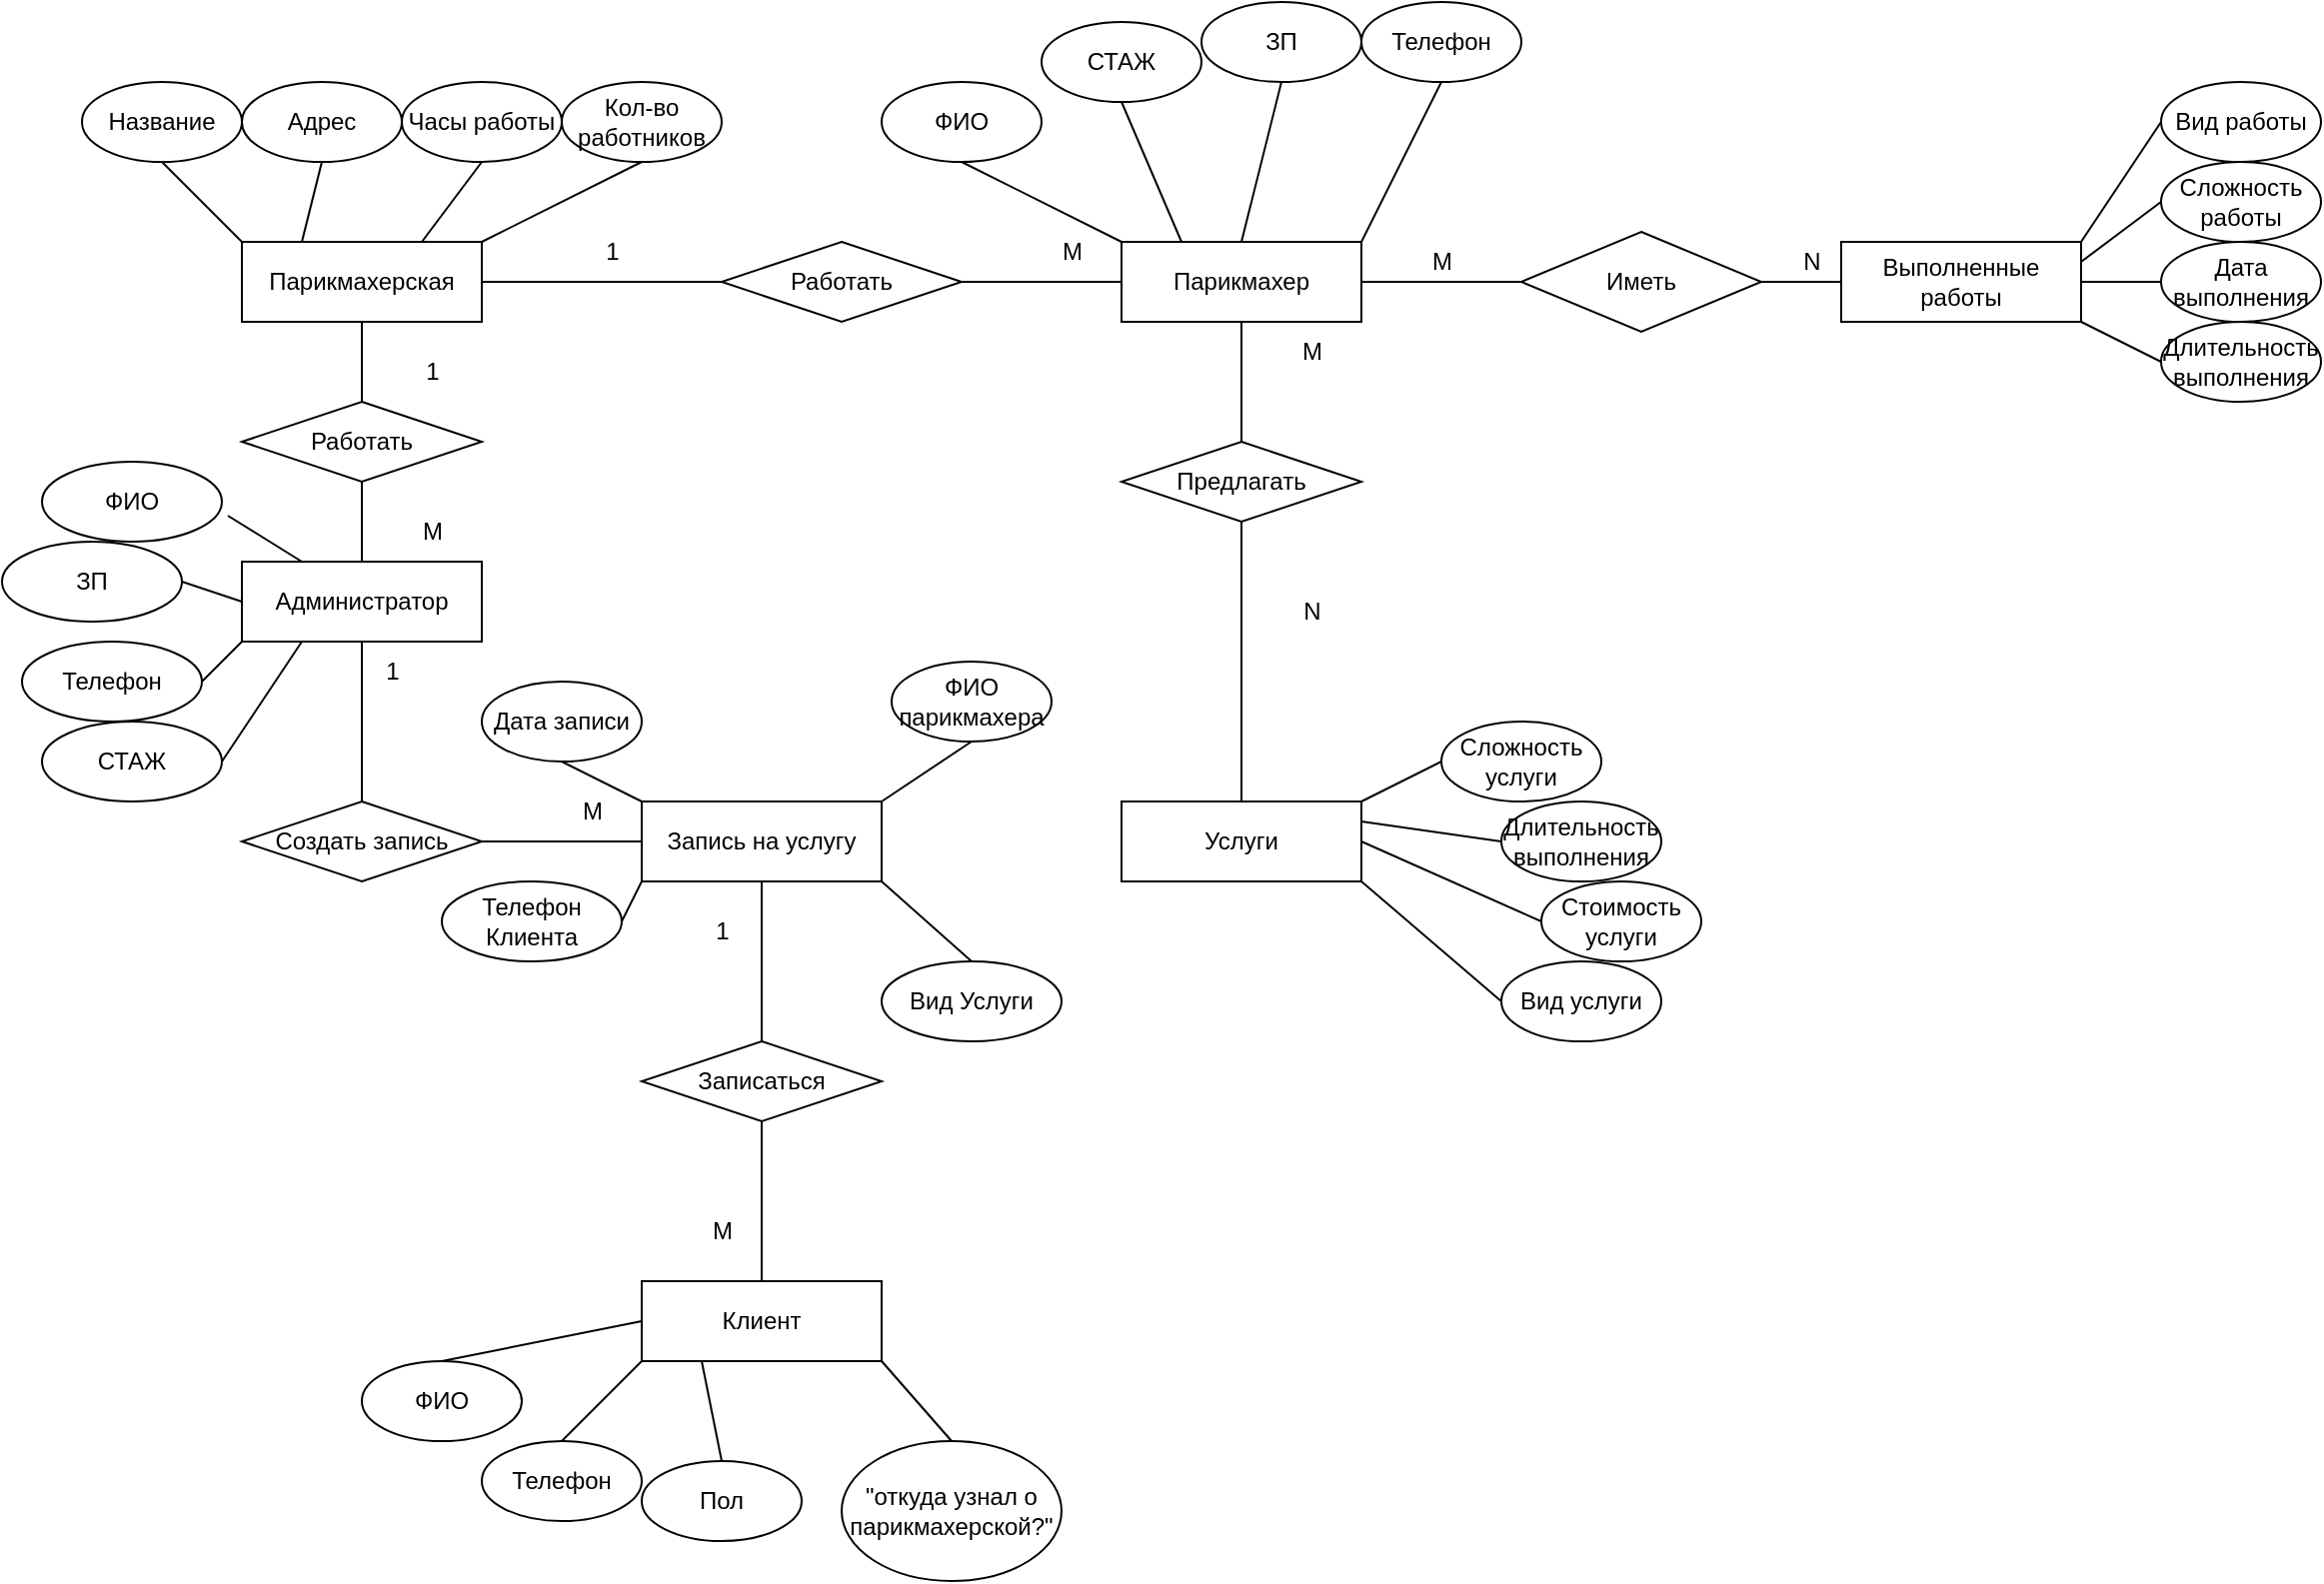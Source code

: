 <mxfile version="20.8.22" type="device"><diagram id="IA0YTBgAKwBLOPbIF3--" name="Страница 1"><mxGraphModel dx="1647" dy="879" grid="1" gridSize="10" guides="1" tooltips="1" connect="1" arrows="1" fold="1" page="1" pageScale="1" pageWidth="827" pageHeight="1169" math="0" shadow="0"><root><mxCell id="0"/><mxCell id="1" parent="0"/><mxCell id="NvSXdJpHTHFQii1NAnYV-1" value="Парикмахер" style="whiteSpace=wrap;html=1;" parent="1" vertex="1"><mxGeometry x="560" y="120" width="120" height="40" as="geometry"/></mxCell><mxCell id="NvSXdJpHTHFQii1NAnYV-2" value="Услуги" style="whiteSpace=wrap;html=1;" parent="1" vertex="1"><mxGeometry x="560" y="400" width="120" height="40" as="geometry"/></mxCell><mxCell id="NvSXdJpHTHFQii1NAnYV-3" value="Выполненные работы" style="whiteSpace=wrap;html=1;" parent="1" vertex="1"><mxGeometry x="920" y="120" width="120" height="40" as="geometry"/></mxCell><mxCell id="NvSXdJpHTHFQii1NAnYV-4" value="Парикмахерская" style="whiteSpace=wrap;html=1;" parent="1" vertex="1"><mxGeometry x="120" y="120" width="120" height="40" as="geometry"/></mxCell><mxCell id="NvSXdJpHTHFQii1NAnYV-5" value="Название" style="ellipse;whiteSpace=wrap;html=1;" parent="1" vertex="1"><mxGeometry x="40" y="40" width="80" height="40" as="geometry"/></mxCell><mxCell id="NvSXdJpHTHFQii1NAnYV-7" value="Адрес" style="ellipse;whiteSpace=wrap;html=1;" parent="1" vertex="1"><mxGeometry x="120" y="40" width="80" height="40" as="geometry"/></mxCell><mxCell id="NvSXdJpHTHFQii1NAnYV-8" value="Часы работы" style="ellipse;whiteSpace=wrap;html=1;" parent="1" vertex="1"><mxGeometry x="200" y="40" width="80" height="40" as="geometry"/></mxCell><mxCell id="NvSXdJpHTHFQii1NAnYV-9" value="Кол-во работников" style="ellipse;whiteSpace=wrap;html=1;" parent="1" vertex="1"><mxGeometry x="280" y="40" width="80" height="40" as="geometry"/></mxCell><mxCell id="NvSXdJpHTHFQii1NAnYV-10" value="" style="endArrow=none;html=1;rounded=0;entryX=0;entryY=0;entryDx=0;entryDy=0;exitX=0.5;exitY=1;exitDx=0;exitDy=0;" parent="1" source="NvSXdJpHTHFQii1NAnYV-5" target="NvSXdJpHTHFQii1NAnYV-4" edge="1"><mxGeometry width="50" height="50" relative="1" as="geometry"><mxPoint x="140" y="290" as="sourcePoint"/><mxPoint x="190" y="240" as="targetPoint"/></mxGeometry></mxCell><mxCell id="NvSXdJpHTHFQii1NAnYV-11" value="" style="endArrow=none;html=1;rounded=0;entryX=0.25;entryY=0;entryDx=0;entryDy=0;exitX=0.5;exitY=1;exitDx=0;exitDy=0;" parent="1" source="NvSXdJpHTHFQii1NAnYV-7" target="NvSXdJpHTHFQii1NAnYV-4" edge="1"><mxGeometry width="50" height="50" relative="1" as="geometry"><mxPoint x="180" y="280" as="sourcePoint"/><mxPoint x="230" y="230" as="targetPoint"/></mxGeometry></mxCell><mxCell id="NvSXdJpHTHFQii1NAnYV-12" value="" style="endArrow=none;html=1;rounded=0;entryX=0.75;entryY=0;entryDx=0;entryDy=0;exitX=0.5;exitY=1;exitDx=0;exitDy=0;" parent="1" source="NvSXdJpHTHFQii1NAnYV-8" target="NvSXdJpHTHFQii1NAnYV-4" edge="1"><mxGeometry width="50" height="50" relative="1" as="geometry"><mxPoint x="200" y="300" as="sourcePoint"/><mxPoint x="250" y="250" as="targetPoint"/></mxGeometry></mxCell><mxCell id="NvSXdJpHTHFQii1NAnYV-13" value="" style="endArrow=none;html=1;rounded=0;entryX=1;entryY=0;entryDx=0;entryDy=0;exitX=0.5;exitY=1;exitDx=0;exitDy=0;" parent="1" source="NvSXdJpHTHFQii1NAnYV-9" target="NvSXdJpHTHFQii1NAnYV-4" edge="1"><mxGeometry width="50" height="50" relative="1" as="geometry"><mxPoint x="230" y="260" as="sourcePoint"/><mxPoint x="280" y="210" as="targetPoint"/></mxGeometry></mxCell><mxCell id="NvSXdJpHTHFQii1NAnYV-14" value="Работать" style="rhombus;whiteSpace=wrap;html=1;" parent="1" vertex="1"><mxGeometry x="360" y="120" width="120" height="40" as="geometry"/></mxCell><mxCell id="NvSXdJpHTHFQii1NAnYV-15" value="" style="endArrow=none;html=1;rounded=0;entryX=1;entryY=0.5;entryDx=0;entryDy=0;exitX=0;exitY=0.5;exitDx=0;exitDy=0;" parent="1" source="NvSXdJpHTHFQii1NAnYV-14" target="NvSXdJpHTHFQii1NAnYV-4" edge="1"><mxGeometry width="50" height="50" relative="1" as="geometry"><mxPoint x="280" y="270" as="sourcePoint"/><mxPoint x="330" y="220" as="targetPoint"/></mxGeometry></mxCell><mxCell id="NvSXdJpHTHFQii1NAnYV-16" value="" style="endArrow=none;html=1;rounded=0;entryX=1;entryY=0.5;entryDx=0;entryDy=0;exitX=0;exitY=0.5;exitDx=0;exitDy=0;" parent="1" source="NvSXdJpHTHFQii1NAnYV-1" target="NvSXdJpHTHFQii1NAnYV-14" edge="1"><mxGeometry width="50" height="50" relative="1" as="geometry"><mxPoint x="490" y="250" as="sourcePoint"/><mxPoint x="540" y="200" as="targetPoint"/></mxGeometry></mxCell><mxCell id="NvSXdJpHTHFQii1NAnYV-17" value="ФИО" style="ellipse;whiteSpace=wrap;html=1;" parent="1" vertex="1"><mxGeometry x="440" y="40" width="80" height="40" as="geometry"/></mxCell><mxCell id="NvSXdJpHTHFQii1NAnYV-18" value="СТАЖ" style="ellipse;whiteSpace=wrap;html=1;" parent="1" vertex="1"><mxGeometry x="520" y="10" width="80" height="40" as="geometry"/></mxCell><mxCell id="NvSXdJpHTHFQii1NAnYV-19" value="ЗП" style="ellipse;whiteSpace=wrap;html=1;" parent="1" vertex="1"><mxGeometry x="600" width="80" height="40" as="geometry"/></mxCell><mxCell id="NvSXdJpHTHFQii1NAnYV-20" value="Телефон" style="ellipse;whiteSpace=wrap;html=1;" parent="1" vertex="1"><mxGeometry x="680" width="80" height="40" as="geometry"/></mxCell><mxCell id="NvSXdJpHTHFQii1NAnYV-21" value="" style="endArrow=none;html=1;rounded=0;entryX=0;entryY=0;entryDx=0;entryDy=0;exitX=0.5;exitY=1;exitDx=0;exitDy=0;" parent="1" source="NvSXdJpHTHFQii1NAnYV-17" target="NvSXdJpHTHFQii1NAnYV-1" edge="1"><mxGeometry width="50" height="50" relative="1" as="geometry"><mxPoint x="560" y="230" as="sourcePoint"/><mxPoint x="610" y="180" as="targetPoint"/></mxGeometry></mxCell><mxCell id="NvSXdJpHTHFQii1NAnYV-22" value="" style="endArrow=none;html=1;rounded=0;entryX=0.25;entryY=0;entryDx=0;entryDy=0;exitX=0.5;exitY=1;exitDx=0;exitDy=0;" parent="1" source="NvSXdJpHTHFQii1NAnYV-18" target="NvSXdJpHTHFQii1NAnYV-1" edge="1"><mxGeometry width="50" height="50" relative="1" as="geometry"><mxPoint x="580" y="250" as="sourcePoint"/><mxPoint x="630" y="200" as="targetPoint"/></mxGeometry></mxCell><mxCell id="NvSXdJpHTHFQii1NAnYV-23" value="" style="endArrow=none;html=1;rounded=0;entryX=0.5;entryY=0;entryDx=0;entryDy=0;exitX=0.5;exitY=1;exitDx=0;exitDy=0;" parent="1" source="NvSXdJpHTHFQii1NAnYV-19" target="NvSXdJpHTHFQii1NAnYV-1" edge="1"><mxGeometry width="50" height="50" relative="1" as="geometry"><mxPoint x="630" y="260" as="sourcePoint"/><mxPoint x="680" y="210" as="targetPoint"/></mxGeometry></mxCell><mxCell id="NvSXdJpHTHFQii1NAnYV-24" value="" style="endArrow=none;html=1;rounded=0;entryX=1;entryY=0;entryDx=0;entryDy=0;exitX=0.5;exitY=1;exitDx=0;exitDy=0;" parent="1" source="NvSXdJpHTHFQii1NAnYV-20" target="NvSXdJpHTHFQii1NAnYV-1" edge="1"><mxGeometry width="50" height="50" relative="1" as="geometry"><mxPoint x="660" y="230" as="sourcePoint"/><mxPoint x="710" y="180" as="targetPoint"/></mxGeometry></mxCell><mxCell id="NvSXdJpHTHFQii1NAnYV-25" value="Предлагать" style="rhombus;whiteSpace=wrap;html=1;" parent="1" vertex="1"><mxGeometry x="560" y="220" width="120" height="40" as="geometry"/></mxCell><mxCell id="NvSXdJpHTHFQii1NAnYV-26" value="" style="endArrow=none;html=1;rounded=0;entryX=0.5;entryY=1;entryDx=0;entryDy=0;exitX=0.5;exitY=0;exitDx=0;exitDy=0;" parent="1" source="NvSXdJpHTHFQii1NAnYV-25" target="NvSXdJpHTHFQii1NAnYV-1" edge="1"><mxGeometry width="50" height="50" relative="1" as="geometry"><mxPoint x="480" y="280" as="sourcePoint"/><mxPoint x="530" y="230" as="targetPoint"/></mxGeometry></mxCell><mxCell id="NvSXdJpHTHFQii1NAnYV-28" value="Вид услуги" style="ellipse;whiteSpace=wrap;html=1;" parent="1" vertex="1"><mxGeometry x="750" y="480" width="80" height="40" as="geometry"/></mxCell><mxCell id="NvSXdJpHTHFQii1NAnYV-29" value="Стоимость услуги" style="ellipse;whiteSpace=wrap;html=1;" parent="1" vertex="1"><mxGeometry x="770" y="440" width="80" height="40" as="geometry"/></mxCell><mxCell id="NvSXdJpHTHFQii1NAnYV-30" value="Длительность выполнения" style="ellipse;whiteSpace=wrap;html=1;" parent="1" vertex="1"><mxGeometry x="750" y="400" width="80" height="40" as="geometry"/></mxCell><mxCell id="NvSXdJpHTHFQii1NAnYV-31" value="Сложность&lt;br&gt;услуги" style="ellipse;whiteSpace=wrap;html=1;" parent="1" vertex="1"><mxGeometry x="720" y="360" width="80" height="40" as="geometry"/></mxCell><mxCell id="NvSXdJpHTHFQii1NAnYV-32" value="" style="endArrow=none;html=1;rounded=0;entryX=1;entryY=1;entryDx=0;entryDy=0;exitX=0;exitY=0.5;exitDx=0;exitDy=0;" parent="1" source="NvSXdJpHTHFQii1NAnYV-28" target="NvSXdJpHTHFQii1NAnYV-2" edge="1"><mxGeometry width="50" height="50" relative="1" as="geometry"><mxPoint x="360" y="370" as="sourcePoint"/><mxPoint x="410" y="320" as="targetPoint"/></mxGeometry></mxCell><mxCell id="NvSXdJpHTHFQii1NAnYV-33" value="" style="endArrow=none;html=1;rounded=0;entryX=1;entryY=0.5;entryDx=0;entryDy=0;exitX=0;exitY=0.5;exitDx=0;exitDy=0;" parent="1" source="NvSXdJpHTHFQii1NAnYV-29" target="NvSXdJpHTHFQii1NAnYV-2" edge="1"><mxGeometry width="50" height="50" relative="1" as="geometry"><mxPoint x="410" y="390" as="sourcePoint"/><mxPoint x="460" y="340" as="targetPoint"/></mxGeometry></mxCell><mxCell id="NvSXdJpHTHFQii1NAnYV-34" value="" style="endArrow=none;html=1;rounded=0;entryX=1;entryY=0.25;entryDx=0;entryDy=0;exitX=0;exitY=0.5;exitDx=0;exitDy=0;" parent="1" source="NvSXdJpHTHFQii1NAnYV-30" target="NvSXdJpHTHFQii1NAnYV-2" edge="1"><mxGeometry width="50" height="50" relative="1" as="geometry"><mxPoint x="390" y="380" as="sourcePoint"/><mxPoint x="440" y="330" as="targetPoint"/></mxGeometry></mxCell><mxCell id="NvSXdJpHTHFQii1NAnYV-35" value="" style="endArrow=none;html=1;rounded=0;entryX=1;entryY=0;entryDx=0;entryDy=0;exitX=0;exitY=0.5;exitDx=0;exitDy=0;" parent="1" source="NvSXdJpHTHFQii1NAnYV-31" target="NvSXdJpHTHFQii1NAnYV-2" edge="1"><mxGeometry width="50" height="50" relative="1" as="geometry"><mxPoint x="760" y="390" as="sourcePoint"/><mxPoint x="810" y="340" as="targetPoint"/></mxGeometry></mxCell><mxCell id="NvSXdJpHTHFQii1NAnYV-36" value="" style="endArrow=none;html=1;rounded=0;entryX=1;entryY=0.5;entryDx=0;entryDy=0;exitX=0;exitY=0.5;exitDx=0;exitDy=0;startArrow=none;" parent="1" source="NvSXdJpHTHFQii1NAnYV-37" target="NvSXdJpHTHFQii1NAnYV-1" edge="1"><mxGeometry width="50" height="50" relative="1" as="geometry"><mxPoint x="860" y="280" as="sourcePoint"/><mxPoint x="910" y="230" as="targetPoint"/><Array as="points"/></mxGeometry></mxCell><mxCell id="NvSXdJpHTHFQii1NAnYV-38" value="" style="endArrow=none;html=1;rounded=0;entryX=1;entryY=0.5;entryDx=0;entryDy=0;exitX=0;exitY=0.5;exitDx=0;exitDy=0;" parent="1" source="NvSXdJpHTHFQii1NAnYV-3" target="NvSXdJpHTHFQii1NAnYV-37" edge="1"><mxGeometry width="50" height="50" relative="1" as="geometry"><mxPoint x="840" y="140" as="sourcePoint"/><mxPoint x="680" y="140" as="targetPoint"/><Array as="points"/></mxGeometry></mxCell><mxCell id="NvSXdJpHTHFQii1NAnYV-37" value="Иметь" style="rhombus;whiteSpace=wrap;html=1;" parent="1" vertex="1"><mxGeometry x="760" y="115" width="120" height="50" as="geometry"/></mxCell><mxCell id="NvSXdJpHTHFQii1NAnYV-40" value="" style="endArrow=none;html=1;rounded=0;entryX=0.5;entryY=1;entryDx=0;entryDy=0;exitX=0.5;exitY=0;exitDx=0;exitDy=0;" parent="1" source="NvSXdJpHTHFQii1NAnYV-2" target="NvSXdJpHTHFQii1NAnYV-25" edge="1"><mxGeometry width="50" height="50" relative="1" as="geometry"><mxPoint x="460" y="350" as="sourcePoint"/><mxPoint x="510" y="300" as="targetPoint"/></mxGeometry></mxCell><mxCell id="NvSXdJpHTHFQii1NAnYV-41" value="Вид работы" style="ellipse;whiteSpace=wrap;html=1;" parent="1" vertex="1"><mxGeometry x="1080" y="40" width="80" height="40" as="geometry"/></mxCell><mxCell id="NvSXdJpHTHFQii1NAnYV-42" value="Сложность работы" style="ellipse;whiteSpace=wrap;html=1;" parent="1" vertex="1"><mxGeometry x="1080" y="80" width="80" height="40" as="geometry"/></mxCell><mxCell id="NvSXdJpHTHFQii1NAnYV-43" value="Дата выполнения" style="ellipse;whiteSpace=wrap;html=1;" parent="1" vertex="1"><mxGeometry x="1080" y="120" width="80" height="40" as="geometry"/></mxCell><mxCell id="NvSXdJpHTHFQii1NAnYV-44" value="" style="endArrow=none;html=1;rounded=0;entryX=1;entryY=0;entryDx=0;entryDy=0;exitX=0;exitY=0.5;exitDx=0;exitDy=0;" parent="1" source="NvSXdJpHTHFQii1NAnYV-41" target="NvSXdJpHTHFQii1NAnYV-3" edge="1"><mxGeometry width="50" height="50" relative="1" as="geometry"><mxPoint x="1040" y="310" as="sourcePoint"/><mxPoint x="1090" y="260" as="targetPoint"/></mxGeometry></mxCell><mxCell id="NvSXdJpHTHFQii1NAnYV-45" value="" style="endArrow=none;html=1;rounded=0;entryX=1;entryY=0.25;entryDx=0;entryDy=0;exitX=0;exitY=0.5;exitDx=0;exitDy=0;" parent="1" source="NvSXdJpHTHFQii1NAnYV-42" target="NvSXdJpHTHFQii1NAnYV-3" edge="1"><mxGeometry width="50" height="50" relative="1" as="geometry"><mxPoint x="1050" y="300" as="sourcePoint"/><mxPoint x="1100" y="250" as="targetPoint"/></mxGeometry></mxCell><mxCell id="NvSXdJpHTHFQii1NAnYV-46" value="" style="endArrow=none;html=1;rounded=0;entryX=1;entryY=0.5;entryDx=0;entryDy=0;exitX=0;exitY=0.5;exitDx=0;exitDy=0;" parent="1" source="NvSXdJpHTHFQii1NAnYV-43" target="NvSXdJpHTHFQii1NAnYV-3" edge="1"><mxGeometry width="50" height="50" relative="1" as="geometry"><mxPoint x="1060" y="300" as="sourcePoint"/><mxPoint x="1110" y="250" as="targetPoint"/></mxGeometry></mxCell><mxCell id="NvSXdJpHTHFQii1NAnYV-47" value="Длительность выполнения" style="ellipse;whiteSpace=wrap;html=1;" parent="1" vertex="1"><mxGeometry x="1080" y="160" width="80" height="40" as="geometry"/></mxCell><mxCell id="NvSXdJpHTHFQii1NAnYV-48" value="" style="endArrow=none;html=1;rounded=0;entryX=1;entryY=1;entryDx=0;entryDy=0;exitX=0;exitY=0.5;exitDx=0;exitDy=0;" parent="1" source="NvSXdJpHTHFQii1NAnYV-47" target="NvSXdJpHTHFQii1NAnYV-3" edge="1"><mxGeometry width="50" height="50" relative="1" as="geometry"><mxPoint x="970" y="270" as="sourcePoint"/><mxPoint x="1020" y="220" as="targetPoint"/></mxGeometry></mxCell><mxCell id="NvSXdJpHTHFQii1NAnYV-50" value="1" style="text;html=1;align=center;verticalAlign=middle;resizable=0;points=[];autosize=1;strokeColor=none;fillColor=none;" parent="1" vertex="1"><mxGeometry x="290" y="110" width="30" height="30" as="geometry"/></mxCell><mxCell id="NvSXdJpHTHFQii1NAnYV-51" value="М" style="text;html=1;align=center;verticalAlign=middle;resizable=0;points=[];autosize=1;strokeColor=none;fillColor=none;" parent="1" vertex="1"><mxGeometry x="520" y="110" width="30" height="30" as="geometry"/></mxCell><mxCell id="NvSXdJpHTHFQii1NAnYV-52" value="М" style="text;html=1;align=center;verticalAlign=middle;resizable=0;points=[];autosize=1;strokeColor=none;fillColor=none;" parent="1" vertex="1"><mxGeometry x="705" y="115" width="30" height="30" as="geometry"/></mxCell><mxCell id="NvSXdJpHTHFQii1NAnYV-53" value="N" style="text;html=1;align=center;verticalAlign=middle;resizable=0;points=[];autosize=1;strokeColor=none;fillColor=none;" parent="1" vertex="1"><mxGeometry x="890" y="115" width="30" height="30" as="geometry"/></mxCell><mxCell id="NvSXdJpHTHFQii1NAnYV-54" value="М" style="text;html=1;align=center;verticalAlign=middle;resizable=0;points=[];autosize=1;strokeColor=none;fillColor=none;" parent="1" vertex="1"><mxGeometry x="640" y="160" width="30" height="30" as="geometry"/></mxCell><mxCell id="NvSXdJpHTHFQii1NAnYV-55" value="N" style="text;html=1;align=center;verticalAlign=middle;resizable=0;points=[];autosize=1;strokeColor=none;fillColor=none;" parent="1" vertex="1"><mxGeometry x="640" y="290" width="30" height="30" as="geometry"/></mxCell><mxCell id="ax28h7HWdGHyb1DOpLvx-5" value="Клиент" style="whiteSpace=wrap;html=1;" vertex="1" parent="1"><mxGeometry x="320" y="640" width="120" height="40" as="geometry"/></mxCell><mxCell id="ax28h7HWdGHyb1DOpLvx-6" value="ФИО" style="ellipse;whiteSpace=wrap;html=1;" vertex="1" parent="1"><mxGeometry x="180" y="680" width="80" height="40" as="geometry"/></mxCell><mxCell id="ax28h7HWdGHyb1DOpLvx-7" value="Телефон" style="ellipse;whiteSpace=wrap;html=1;" vertex="1" parent="1"><mxGeometry x="240" y="720" width="80" height="40" as="geometry"/></mxCell><mxCell id="ax28h7HWdGHyb1DOpLvx-8" value="Пол" style="ellipse;whiteSpace=wrap;html=1;" vertex="1" parent="1"><mxGeometry x="320" y="730" width="80" height="40" as="geometry"/></mxCell><mxCell id="ax28h7HWdGHyb1DOpLvx-11" value="&quot;откуда узнал о парикмахерской?&quot;" style="ellipse;whiteSpace=wrap;html=1;" vertex="1" parent="1"><mxGeometry x="420" y="720" width="110" height="70" as="geometry"/></mxCell><mxCell id="ax28h7HWdGHyb1DOpLvx-12" value="Администратор" style="whiteSpace=wrap;html=1;" vertex="1" parent="1"><mxGeometry x="120" y="280" width="120" height="40" as="geometry"/></mxCell><mxCell id="ax28h7HWdGHyb1DOpLvx-13" value="Работать" style="rhombus;whiteSpace=wrap;html=1;" vertex="1" parent="1"><mxGeometry x="120" y="200" width="120" height="40" as="geometry"/></mxCell><mxCell id="ax28h7HWdGHyb1DOpLvx-14" value="" style="endArrow=none;html=1;rounded=0;exitX=0.5;exitY=0;exitDx=0;exitDy=0;entryX=0.5;entryY=1;entryDx=0;entryDy=0;" edge="1" parent="1" source="ax28h7HWdGHyb1DOpLvx-13" target="NvSXdJpHTHFQii1NAnYV-4"><mxGeometry width="50" height="50" relative="1" as="geometry"><mxPoint x="240" y="270" as="sourcePoint"/><mxPoint x="310.711" y="220" as="targetPoint"/></mxGeometry></mxCell><mxCell id="ax28h7HWdGHyb1DOpLvx-15" value="" style="endArrow=none;html=1;rounded=0;entryX=0.5;entryY=1;entryDx=0;entryDy=0;exitX=0.5;exitY=0;exitDx=0;exitDy=0;" edge="1" parent="1" source="ax28h7HWdGHyb1DOpLvx-12" target="ax28h7HWdGHyb1DOpLvx-13"><mxGeometry width="50" height="50" relative="1" as="geometry"><mxPoint x="230" y="320" as="sourcePoint"/><mxPoint x="280" y="270" as="targetPoint"/></mxGeometry></mxCell><mxCell id="ax28h7HWdGHyb1DOpLvx-16" value="М" style="text;html=1;align=center;verticalAlign=middle;resizable=0;points=[];autosize=1;strokeColor=none;fillColor=none;" vertex="1" parent="1"><mxGeometry x="200" y="250" width="30" height="30" as="geometry"/></mxCell><mxCell id="ax28h7HWdGHyb1DOpLvx-17" value="1" style="text;html=1;align=center;verticalAlign=middle;resizable=0;points=[];autosize=1;strokeColor=none;fillColor=none;" vertex="1" parent="1"><mxGeometry x="200" y="170" width="30" height="30" as="geometry"/></mxCell><mxCell id="ax28h7HWdGHyb1DOpLvx-18" value="Создать запись" style="rhombus;whiteSpace=wrap;html=1;" vertex="1" parent="1"><mxGeometry x="120" y="400" width="120" height="40" as="geometry"/></mxCell><mxCell id="ax28h7HWdGHyb1DOpLvx-19" value="" style="endArrow=none;html=1;rounded=0;entryX=0.5;entryY=1;entryDx=0;entryDy=0;exitX=0.5;exitY=0;exitDx=0;exitDy=0;" edge="1" parent="1" source="ax28h7HWdGHyb1DOpLvx-18" target="ax28h7HWdGHyb1DOpLvx-12"><mxGeometry width="50" height="50" relative="1" as="geometry"><mxPoint x="260" y="460" as="sourcePoint"/><mxPoint x="310" y="410" as="targetPoint"/></mxGeometry></mxCell><mxCell id="ax28h7HWdGHyb1DOpLvx-20" value="Запись на услугу" style="whiteSpace=wrap;html=1;" vertex="1" parent="1"><mxGeometry x="320" y="400" width="120" height="40" as="geometry"/></mxCell><mxCell id="ax28h7HWdGHyb1DOpLvx-21" value="" style="endArrow=none;html=1;rounded=0;entryX=1;entryY=0.5;entryDx=0;entryDy=0;exitX=0;exitY=0.5;exitDx=0;exitDy=0;" edge="1" parent="1" source="ax28h7HWdGHyb1DOpLvx-20" target="ax28h7HWdGHyb1DOpLvx-18"><mxGeometry width="50" height="50" relative="1" as="geometry"><mxPoint x="220" y="560" as="sourcePoint"/><mxPoint x="270" y="510" as="targetPoint"/></mxGeometry></mxCell><mxCell id="ax28h7HWdGHyb1DOpLvx-23" value="Записаться" style="rhombus;whiteSpace=wrap;html=1;" vertex="1" parent="1"><mxGeometry x="320" y="520" width="120" height="40" as="geometry"/></mxCell><mxCell id="ax28h7HWdGHyb1DOpLvx-24" value="ФИО" style="ellipse;whiteSpace=wrap;html=1;" vertex="1" parent="1"><mxGeometry x="20" y="230" width="90" height="40" as="geometry"/></mxCell><mxCell id="ax28h7HWdGHyb1DOpLvx-25" value="ЗП" style="ellipse;whiteSpace=wrap;html=1;" vertex="1" parent="1"><mxGeometry y="270" width="90" height="40" as="geometry"/></mxCell><mxCell id="ax28h7HWdGHyb1DOpLvx-26" value="Телефон" style="ellipse;whiteSpace=wrap;html=1;" vertex="1" parent="1"><mxGeometry x="10" y="320" width="90" height="40" as="geometry"/></mxCell><mxCell id="ax28h7HWdGHyb1DOpLvx-27" value="СТАЖ" style="ellipse;whiteSpace=wrap;html=1;" vertex="1" parent="1"><mxGeometry x="20" y="360" width="90" height="40" as="geometry"/></mxCell><mxCell id="ax28h7HWdGHyb1DOpLvx-28" value="" style="endArrow=none;html=1;rounded=0;entryX=1.033;entryY=0.675;entryDx=0;entryDy=0;entryPerimeter=0;exitX=0.25;exitY=0;exitDx=0;exitDy=0;" edge="1" parent="1" source="ax28h7HWdGHyb1DOpLvx-12" target="ax28h7HWdGHyb1DOpLvx-24"><mxGeometry width="50" height="50" relative="1" as="geometry"><mxPoint x="290" y="280" as="sourcePoint"/><mxPoint x="340" y="230" as="targetPoint"/></mxGeometry></mxCell><mxCell id="ax28h7HWdGHyb1DOpLvx-29" value="" style="endArrow=none;html=1;rounded=0;entryX=1;entryY=0.5;entryDx=0;entryDy=0;exitX=0;exitY=0.5;exitDx=0;exitDy=0;" edge="1" parent="1" source="ax28h7HWdGHyb1DOpLvx-12" target="ax28h7HWdGHyb1DOpLvx-25"><mxGeometry width="50" height="50" relative="1" as="geometry"><mxPoint x="240" y="400" as="sourcePoint"/><mxPoint x="290" y="350" as="targetPoint"/></mxGeometry></mxCell><mxCell id="ax28h7HWdGHyb1DOpLvx-30" value="" style="endArrow=none;html=1;rounded=0;entryX=1;entryY=0.5;entryDx=0;entryDy=0;exitX=0;exitY=1;exitDx=0;exitDy=0;" edge="1" parent="1" source="ax28h7HWdGHyb1DOpLvx-12" target="ax28h7HWdGHyb1DOpLvx-26"><mxGeometry width="50" height="50" relative="1" as="geometry"><mxPoint x="150" y="400" as="sourcePoint"/><mxPoint x="200" y="350" as="targetPoint"/></mxGeometry></mxCell><mxCell id="ax28h7HWdGHyb1DOpLvx-31" value="" style="endArrow=none;html=1;rounded=0;entryX=1;entryY=0.5;entryDx=0;entryDy=0;exitX=0.25;exitY=1;exitDx=0;exitDy=0;" edge="1" parent="1" source="ax28h7HWdGHyb1DOpLvx-12" target="ax28h7HWdGHyb1DOpLvx-27"><mxGeometry width="50" height="50" relative="1" as="geometry"><mxPoint x="240" y="440" as="sourcePoint"/><mxPoint x="290" y="390" as="targetPoint"/></mxGeometry></mxCell><mxCell id="ax28h7HWdGHyb1DOpLvx-32" value="" style="endArrow=none;html=1;rounded=0;entryX=0.5;entryY=0;entryDx=0;entryDy=0;exitX=0.5;exitY=1;exitDx=0;exitDy=0;" edge="1" parent="1" source="ax28h7HWdGHyb1DOpLvx-23" target="ax28h7HWdGHyb1DOpLvx-5"><mxGeometry width="50" height="50" relative="1" as="geometry"><mxPoint x="390" y="820" as="sourcePoint"/><mxPoint x="440" y="770" as="targetPoint"/></mxGeometry></mxCell><mxCell id="ax28h7HWdGHyb1DOpLvx-33" value="" style="endArrow=none;html=1;rounded=0;entryX=0.5;entryY=1;entryDx=0;entryDy=0;exitX=0.5;exitY=0;exitDx=0;exitDy=0;" edge="1" parent="1" source="ax28h7HWdGHyb1DOpLvx-23" target="ax28h7HWdGHyb1DOpLvx-20"><mxGeometry width="50" height="50" relative="1" as="geometry"><mxPoint x="610" y="670" as="sourcePoint"/><mxPoint x="660" y="620" as="targetPoint"/></mxGeometry></mxCell><mxCell id="ax28h7HWdGHyb1DOpLvx-34" value="" style="endArrow=none;html=1;rounded=0;entryX=0.5;entryY=0;entryDx=0;entryDy=0;exitX=0;exitY=0.5;exitDx=0;exitDy=0;" edge="1" parent="1" source="ax28h7HWdGHyb1DOpLvx-5" target="ax28h7HWdGHyb1DOpLvx-6"><mxGeometry width="50" height="50" relative="1" as="geometry"><mxPoint x="420" y="800" as="sourcePoint"/><mxPoint x="470" y="750" as="targetPoint"/></mxGeometry></mxCell><mxCell id="ax28h7HWdGHyb1DOpLvx-35" value="" style="endArrow=none;html=1;rounded=0;entryX=0.5;entryY=0;entryDx=0;entryDy=0;exitX=0;exitY=1;exitDx=0;exitDy=0;" edge="1" parent="1" source="ax28h7HWdGHyb1DOpLvx-5" target="ax28h7HWdGHyb1DOpLvx-7"><mxGeometry width="50" height="50" relative="1" as="geometry"><mxPoint x="430" y="790" as="sourcePoint"/><mxPoint x="480" y="740" as="targetPoint"/></mxGeometry></mxCell><mxCell id="ax28h7HWdGHyb1DOpLvx-36" value="" style="endArrow=none;html=1;rounded=0;entryX=0.25;entryY=1;entryDx=0;entryDy=0;exitX=0.5;exitY=0;exitDx=0;exitDy=0;" edge="1" parent="1" source="ax28h7HWdGHyb1DOpLvx-8" target="ax28h7HWdGHyb1DOpLvx-5"><mxGeometry width="50" height="50" relative="1" as="geometry"><mxPoint x="440" y="860" as="sourcePoint"/><mxPoint x="490" y="810" as="targetPoint"/></mxGeometry></mxCell><mxCell id="ax28h7HWdGHyb1DOpLvx-37" value="" style="endArrow=none;html=1;rounded=0;exitX=0.5;exitY=0;exitDx=0;exitDy=0;entryX=1;entryY=1;entryDx=0;entryDy=0;" edge="1" parent="1" source="ax28h7HWdGHyb1DOpLvx-11" target="ax28h7HWdGHyb1DOpLvx-5"><mxGeometry width="50" height="50" relative="1" as="geometry"><mxPoint x="530" y="690" as="sourcePoint"/><mxPoint x="580" y="640" as="targetPoint"/></mxGeometry></mxCell><mxCell id="ax28h7HWdGHyb1DOpLvx-40" value="1" style="text;html=1;align=center;verticalAlign=middle;resizable=0;points=[];autosize=1;strokeColor=none;fillColor=none;" vertex="1" parent="1"><mxGeometry x="180" y="320" width="30" height="30" as="geometry"/></mxCell><mxCell id="ax28h7HWdGHyb1DOpLvx-41" value="М" style="text;html=1;align=center;verticalAlign=middle;resizable=0;points=[];autosize=1;strokeColor=none;fillColor=none;" vertex="1" parent="1"><mxGeometry x="280" y="390" width="30" height="30" as="geometry"/></mxCell><mxCell id="ax28h7HWdGHyb1DOpLvx-42" value="1" style="text;html=1;align=center;verticalAlign=middle;resizable=0;points=[];autosize=1;strokeColor=none;fillColor=none;" vertex="1" parent="1"><mxGeometry x="345" y="450" width="30" height="30" as="geometry"/></mxCell><mxCell id="ax28h7HWdGHyb1DOpLvx-43" value="М" style="text;html=1;align=center;verticalAlign=middle;resizable=0;points=[];autosize=1;strokeColor=none;fillColor=none;" vertex="1" parent="1"><mxGeometry x="345" y="600" width="30" height="30" as="geometry"/></mxCell><mxCell id="ax28h7HWdGHyb1DOpLvx-47" value="Дата записи" style="ellipse;whiteSpace=wrap;html=1;" vertex="1" parent="1"><mxGeometry x="240" y="340" width="80" height="40" as="geometry"/></mxCell><mxCell id="ax28h7HWdGHyb1DOpLvx-48" value="" style="endArrow=none;html=1;rounded=0;entryX=0;entryY=0;entryDx=0;entryDy=0;exitX=0.5;exitY=1;exitDx=0;exitDy=0;" edge="1" parent="1" source="ax28h7HWdGHyb1DOpLvx-47" target="ax28h7HWdGHyb1DOpLvx-20"><mxGeometry width="50" height="50" relative="1" as="geometry"><mxPoint x="260" y="550" as="sourcePoint"/><mxPoint x="310" y="500" as="targetPoint"/></mxGeometry></mxCell><mxCell id="ax28h7HWdGHyb1DOpLvx-52" value="ФИО парикмахера" style="ellipse;whiteSpace=wrap;html=1;" vertex="1" parent="1"><mxGeometry x="445" y="330" width="80" height="40" as="geometry"/></mxCell><mxCell id="ax28h7HWdGHyb1DOpLvx-53" value="Телефон Клиента" style="ellipse;whiteSpace=wrap;html=1;" vertex="1" parent="1"><mxGeometry x="220" y="440" width="90" height="40" as="geometry"/></mxCell><mxCell id="ax28h7HWdGHyb1DOpLvx-54" value="" style="endArrow=none;html=1;rounded=0;entryX=0;entryY=1;entryDx=0;entryDy=0;exitX=1;exitY=0.5;exitDx=0;exitDy=0;" edge="1" parent="1" source="ax28h7HWdGHyb1DOpLvx-53" target="ax28h7HWdGHyb1DOpLvx-20"><mxGeometry width="50" height="50" relative="1" as="geometry"><mxPoint x="170" y="570" as="sourcePoint"/><mxPoint x="220" y="520" as="targetPoint"/></mxGeometry></mxCell><mxCell id="ax28h7HWdGHyb1DOpLvx-55" value="" style="endArrow=none;html=1;rounded=0;entryX=1;entryY=0;entryDx=0;entryDy=0;exitX=0.5;exitY=1;exitDx=0;exitDy=0;" edge="1" parent="1" source="ax28h7HWdGHyb1DOpLvx-52" target="ax28h7HWdGHyb1DOpLvx-20"><mxGeometry width="50" height="50" relative="1" as="geometry"><mxPoint x="500" y="530" as="sourcePoint"/><mxPoint x="550" y="480" as="targetPoint"/></mxGeometry></mxCell><mxCell id="ax28h7HWdGHyb1DOpLvx-56" value="Вид Услуги" style="ellipse;whiteSpace=wrap;html=1;" vertex="1" parent="1"><mxGeometry x="440" y="480" width="90" height="40" as="geometry"/></mxCell><mxCell id="ax28h7HWdGHyb1DOpLvx-57" value="" style="endArrow=none;html=1;rounded=0;entryX=1;entryY=1;entryDx=0;entryDy=0;exitX=0.5;exitY=0;exitDx=0;exitDy=0;" edge="1" parent="1" source="ax28h7HWdGHyb1DOpLvx-56" target="ax28h7HWdGHyb1DOpLvx-20"><mxGeometry width="50" height="50" relative="1" as="geometry"><mxPoint x="520" y="580" as="sourcePoint"/><mxPoint x="570" y="530" as="targetPoint"/></mxGeometry></mxCell></root></mxGraphModel></diagram></mxfile>